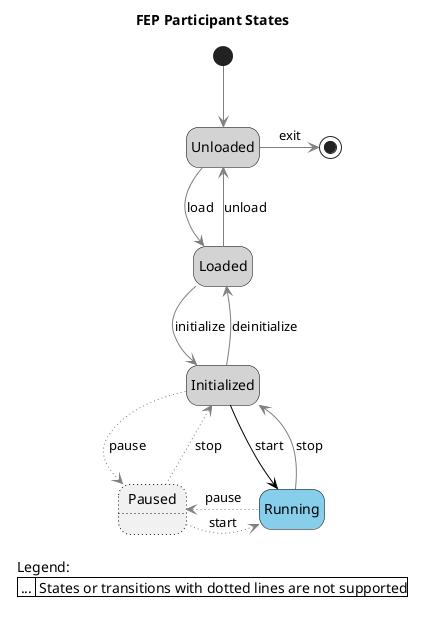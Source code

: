 /**
 * Copyright 2023 CARIAD SE.
 *
 * This Source Code Form is subject to the terms of the Mozilla
 * Public License, v. 2.0. If a copy of the MPL was not distributed
 * with this file, You can obtain one at https://mozilla.org/MPL/2.0/.
 */

@startuml
 skinparam backgroundColor transparent
 skinparam LegendBorderThickness 0
 
 title FEP Participant States
 state Unloaded #LightGray;line:black
 state Loaded #LightGray;line:black
 state Initialized #LightGray;line:black
 state Running #SkyBlue;line:black
 state Paused ##[dotted] {
 }

 hide empty description
 [*] -down[#gray]-> Unloaded
 Unloaded -right[#gray]-> [*] : exit
 Unloaded -[#gray]-> Loaded : load
 Loaded -up[#gray]-> Unloaded : unload
 Loaded -[#gray]-> Initialized : initialize
 Initialized -up[#gray]-> Loaded : deinitialize
 Initialized -down[#gray,dotted]-> Paused : pause
 Initialized -down[#black]-> Running : start
 Running -left[#gray,dotted]-> Paused : pause
 Running -up[#gray]-> Initialized : stop
 Paused -right[#gray,dotted]-> Running : start
 Paused -up[#gray,dotted]-> Initialized : stop

 
 legend right
  Legend:
  | ... | States or transitions with dotted lines are not supported|
 end legend
@enduml